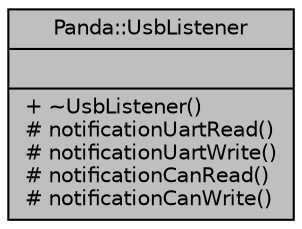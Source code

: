 digraph "Panda::UsbListener"
{
  edge [fontname="Helvetica",fontsize="10",labelfontname="Helvetica",labelfontsize="10"];
  node [fontname="Helvetica",fontsize="10",shape=record];
  Node1 [label="{Panda::UsbListener\n||+ ~UsbListener()\l# notificationUartRead()\l# notificationUartWrite()\l# notificationCanRead()\l# notificationCanWrite()\l}",height=0.2,width=0.4,color="black", fillcolor="grey75", style="filled", fontcolor="black"];
}

